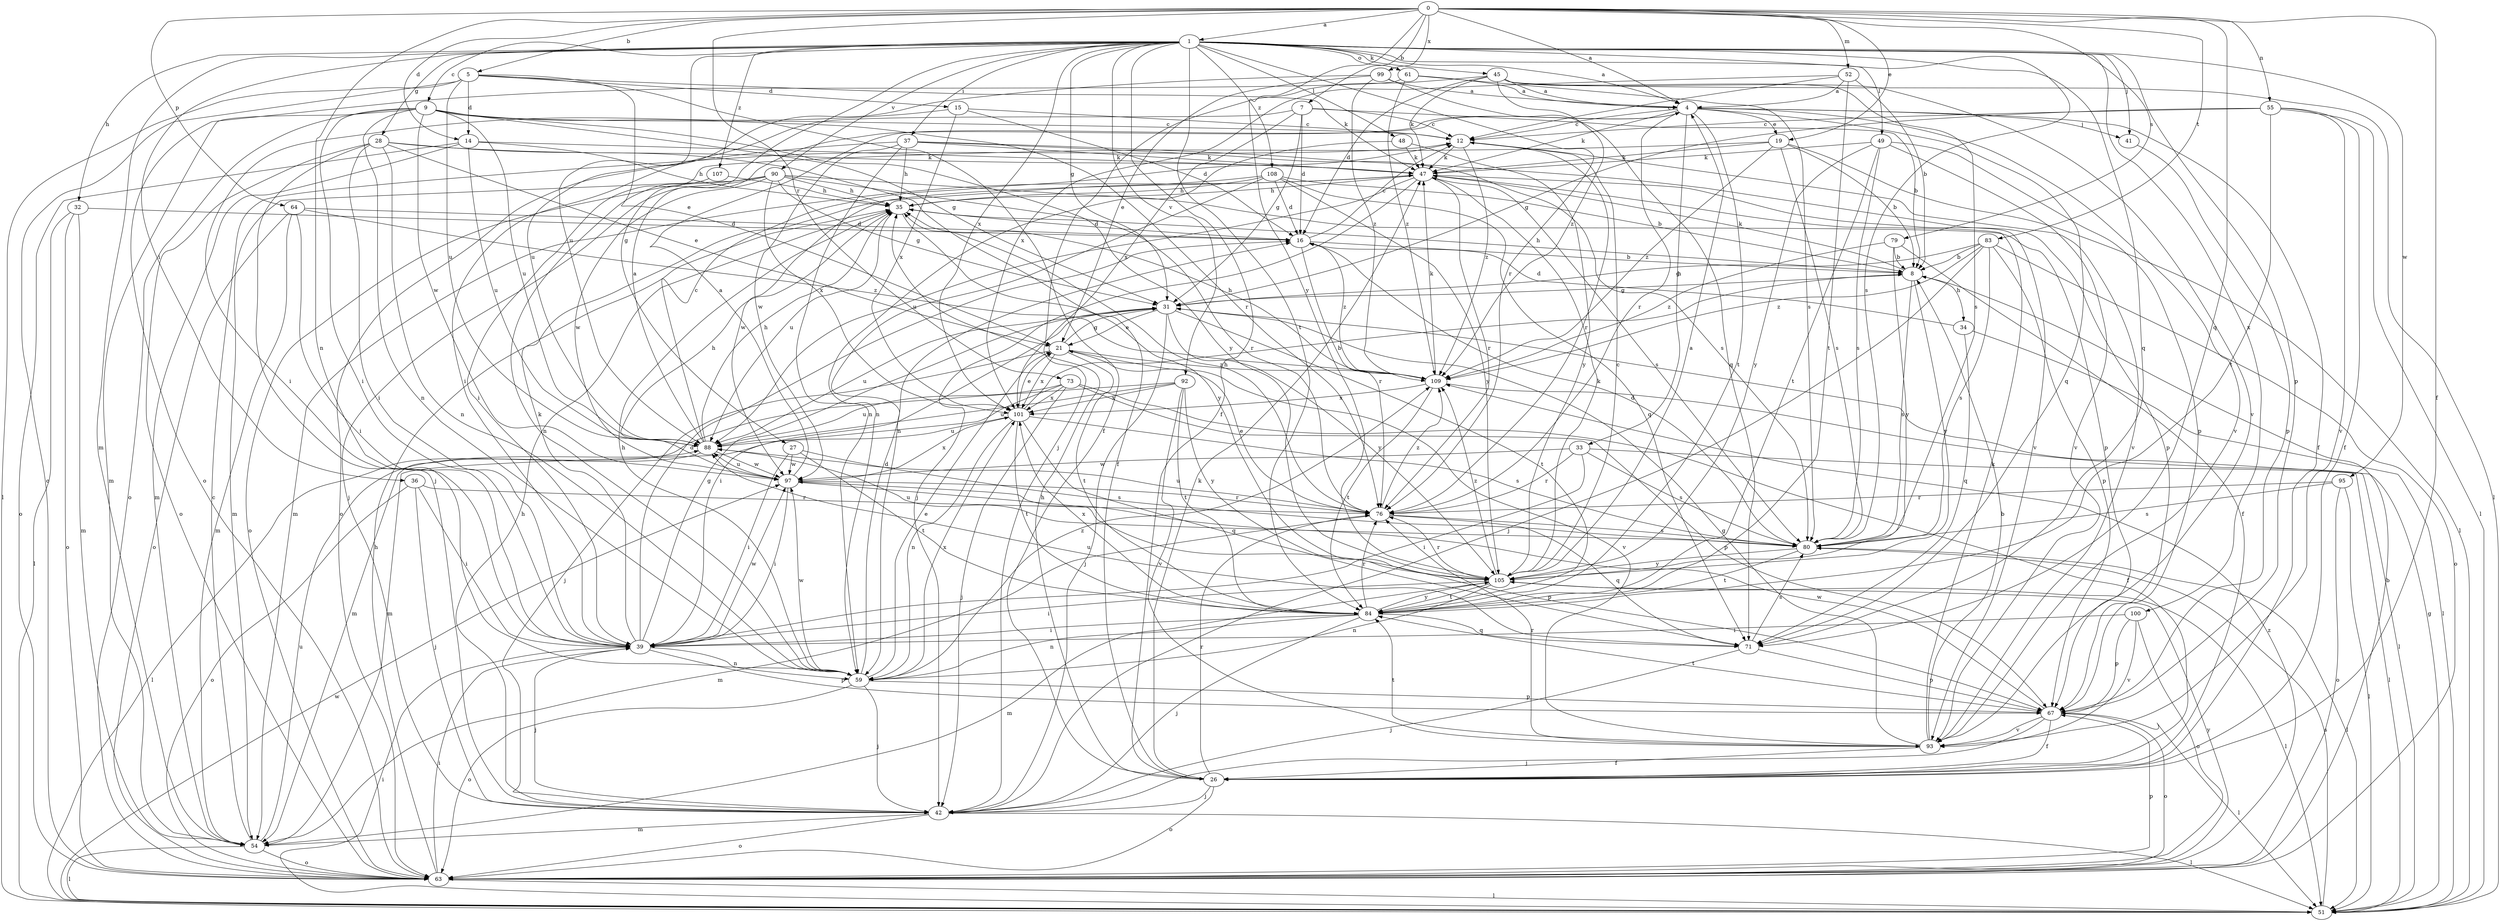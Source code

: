 strict digraph  {
0;
1;
4;
5;
7;
8;
9;
12;
14;
15;
16;
19;
21;
26;
27;
28;
31;
32;
33;
34;
35;
36;
37;
39;
41;
42;
45;
47;
48;
49;
51;
52;
54;
55;
59;
61;
63;
64;
67;
71;
73;
76;
79;
80;
83;
84;
88;
90;
92;
93;
95;
97;
99;
100;
101;
105;
107;
108;
109;
0 -> 1  [label=a];
0 -> 4  [label=a];
0 -> 5  [label=b];
0 -> 7  [label=b];
0 -> 14  [label=d];
0 -> 19  [label=e];
0 -> 26  [label=f];
0 -> 52  [label=m];
0 -> 55  [label=n];
0 -> 59  [label=n];
0 -> 64  [label=p];
0 -> 71  [label=q];
0 -> 73  [label=r];
0 -> 79  [label=s];
0 -> 83  [label=t];
0 -> 99  [label=x];
0 -> 105  [label=y];
1 -> 4  [label=a];
1 -> 9  [label=c];
1 -> 26  [label=f];
1 -> 27  [label=g];
1 -> 28  [label=g];
1 -> 31  [label=g];
1 -> 32  [label=h];
1 -> 36  [label=i];
1 -> 37  [label=i];
1 -> 41  [label=j];
1 -> 45  [label=k];
1 -> 48  [label=l];
1 -> 49  [label=l];
1 -> 54  [label=m];
1 -> 61  [label=o];
1 -> 67  [label=p];
1 -> 71  [label=q];
1 -> 76  [label=r];
1 -> 80  [label=s];
1 -> 84  [label=t];
1 -> 88  [label=u];
1 -> 90  [label=v];
1 -> 92  [label=v];
1 -> 95  [label=w];
1 -> 100  [label=x];
1 -> 101  [label=x];
1 -> 107  [label=z];
1 -> 108  [label=z];
4 -> 12  [label=c];
4 -> 19  [label=e];
4 -> 26  [label=f];
4 -> 33  [label=h];
4 -> 41  [label=j];
4 -> 47  [label=k];
4 -> 71  [label=q];
4 -> 76  [label=r];
4 -> 84  [label=t];
4 -> 93  [label=v];
5 -> 14  [label=d];
5 -> 15  [label=d];
5 -> 21  [label=e];
5 -> 26  [label=f];
5 -> 47  [label=k];
5 -> 51  [label=l];
5 -> 63  [label=o];
5 -> 88  [label=u];
7 -> 8  [label=b];
7 -> 12  [label=c];
7 -> 16  [label=d];
7 -> 31  [label=g];
7 -> 39  [label=i];
7 -> 101  [label=x];
8 -> 31  [label=g];
8 -> 34  [label=h];
8 -> 35  [label=h];
8 -> 47  [label=k];
8 -> 80  [label=s];
8 -> 105  [label=y];
9 -> 12  [label=c];
9 -> 31  [label=g];
9 -> 39  [label=i];
9 -> 54  [label=m];
9 -> 59  [label=n];
9 -> 63  [label=o];
9 -> 76  [label=r];
9 -> 88  [label=u];
9 -> 97  [label=w];
9 -> 105  [label=y];
12 -> 47  [label=k];
12 -> 76  [label=r];
12 -> 93  [label=v];
12 -> 109  [label=z];
14 -> 35  [label=h];
14 -> 47  [label=k];
14 -> 54  [label=m];
14 -> 63  [label=o];
14 -> 88  [label=u];
15 -> 12  [label=c];
15 -> 16  [label=d];
15 -> 39  [label=i];
15 -> 101  [label=x];
16 -> 8  [label=b];
16 -> 12  [label=c];
16 -> 76  [label=r];
16 -> 109  [label=z];
19 -> 8  [label=b];
19 -> 39  [label=i];
19 -> 47  [label=k];
19 -> 51  [label=l];
19 -> 80  [label=s];
19 -> 109  [label=z];
21 -> 31  [label=g];
21 -> 42  [label=j];
21 -> 84  [label=t];
21 -> 93  [label=v];
21 -> 101  [label=x];
21 -> 109  [label=z];
26 -> 35  [label=h];
26 -> 42  [label=j];
26 -> 47  [label=k];
26 -> 63  [label=o];
26 -> 76  [label=r];
27 -> 39  [label=i];
27 -> 80  [label=s];
27 -> 84  [label=t];
27 -> 97  [label=w];
28 -> 21  [label=e];
28 -> 26  [label=f];
28 -> 39  [label=i];
28 -> 42  [label=j];
28 -> 47  [label=k];
28 -> 59  [label=n];
28 -> 63  [label=o];
31 -> 21  [label=e];
31 -> 39  [label=i];
31 -> 42  [label=j];
31 -> 84  [label=t];
31 -> 88  [label=u];
31 -> 105  [label=y];
32 -> 16  [label=d];
32 -> 51  [label=l];
32 -> 54  [label=m];
32 -> 63  [label=o];
33 -> 39  [label=i];
33 -> 51  [label=l];
33 -> 76  [label=r];
33 -> 80  [label=s];
33 -> 97  [label=w];
34 -> 16  [label=d];
34 -> 51  [label=l];
34 -> 71  [label=q];
35 -> 16  [label=d];
35 -> 88  [label=u];
35 -> 105  [label=y];
36 -> 39  [label=i];
36 -> 42  [label=j];
36 -> 63  [label=o];
36 -> 76  [label=r];
37 -> 35  [label=h];
37 -> 47  [label=k];
37 -> 59  [label=n];
37 -> 63  [label=o];
37 -> 80  [label=s];
37 -> 93  [label=v];
37 -> 97  [label=w];
39 -> 16  [label=d];
39 -> 31  [label=g];
39 -> 42  [label=j];
39 -> 47  [label=k];
39 -> 59  [label=n];
39 -> 67  [label=p];
39 -> 97  [label=w];
41 -> 67  [label=p];
42 -> 35  [label=h];
42 -> 51  [label=l];
42 -> 54  [label=m];
42 -> 63  [label=o];
45 -> 4  [label=a];
45 -> 16  [label=d];
45 -> 42  [label=j];
45 -> 47  [label=k];
45 -> 51  [label=l];
45 -> 80  [label=s];
45 -> 93  [label=v];
45 -> 109  [label=z];
47 -> 35  [label=h];
47 -> 42  [label=j];
47 -> 54  [label=m];
47 -> 67  [label=p];
47 -> 76  [label=r];
47 -> 80  [label=s];
47 -> 88  [label=u];
48 -> 47  [label=k];
48 -> 59  [label=n];
48 -> 105  [label=y];
49 -> 47  [label=k];
49 -> 67  [label=p];
49 -> 80  [label=s];
49 -> 84  [label=t];
49 -> 93  [label=v];
49 -> 105  [label=y];
51 -> 31  [label=g];
51 -> 39  [label=i];
51 -> 80  [label=s];
51 -> 97  [label=w];
52 -> 4  [label=a];
52 -> 8  [label=b];
52 -> 12  [label=c];
52 -> 84  [label=t];
52 -> 101  [label=x];
54 -> 12  [label=c];
54 -> 51  [label=l];
54 -> 63  [label=o];
54 -> 88  [label=u];
55 -> 12  [label=c];
55 -> 26  [label=f];
55 -> 31  [label=g];
55 -> 51  [label=l];
55 -> 84  [label=t];
55 -> 93  [label=v];
59 -> 16  [label=d];
59 -> 21  [label=e];
59 -> 35  [label=h];
59 -> 42  [label=j];
59 -> 63  [label=o];
59 -> 67  [label=p];
59 -> 97  [label=w];
59 -> 101  [label=x];
59 -> 109  [label=z];
61 -> 4  [label=a];
61 -> 63  [label=o];
61 -> 80  [label=s];
61 -> 109  [label=z];
63 -> 8  [label=b];
63 -> 35  [label=h];
63 -> 39  [label=i];
63 -> 51  [label=l];
63 -> 67  [label=p];
63 -> 105  [label=y];
63 -> 109  [label=z];
64 -> 16  [label=d];
64 -> 39  [label=i];
64 -> 54  [label=m];
64 -> 63  [label=o];
64 -> 109  [label=z];
67 -> 26  [label=f];
67 -> 42  [label=j];
67 -> 51  [label=l];
67 -> 63  [label=o];
67 -> 84  [label=t];
67 -> 93  [label=v];
67 -> 97  [label=w];
71 -> 42  [label=j];
71 -> 67  [label=p];
71 -> 80  [label=s];
71 -> 88  [label=u];
73 -> 26  [label=f];
73 -> 42  [label=j];
73 -> 54  [label=m];
73 -> 67  [label=p];
73 -> 88  [label=u];
73 -> 101  [label=x];
76 -> 21  [label=e];
76 -> 35  [label=h];
76 -> 54  [label=m];
76 -> 71  [label=q];
76 -> 80  [label=s];
76 -> 88  [label=u];
76 -> 109  [label=z];
79 -> 8  [label=b];
79 -> 26  [label=f];
79 -> 105  [label=y];
79 -> 109  [label=z];
80 -> 16  [label=d];
80 -> 51  [label=l];
80 -> 84  [label=t];
80 -> 88  [label=u];
80 -> 105  [label=y];
83 -> 8  [label=b];
83 -> 31  [label=g];
83 -> 42  [label=j];
83 -> 63  [label=o];
83 -> 67  [label=p];
83 -> 80  [label=s];
83 -> 109  [label=z];
84 -> 39  [label=i];
84 -> 42  [label=j];
84 -> 59  [label=n];
84 -> 71  [label=q];
84 -> 76  [label=r];
84 -> 101  [label=x];
84 -> 105  [label=y];
88 -> 4  [label=a];
88 -> 12  [label=c];
88 -> 35  [label=h];
88 -> 51  [label=l];
88 -> 97  [label=w];
90 -> 31  [label=g];
90 -> 35  [label=h];
90 -> 42  [label=j];
90 -> 54  [label=m];
90 -> 63  [label=o];
90 -> 67  [label=p];
90 -> 76  [label=r];
90 -> 97  [label=w];
90 -> 101  [label=x];
92 -> 54  [label=m];
92 -> 84  [label=t];
92 -> 88  [label=u];
92 -> 93  [label=v];
92 -> 101  [label=x];
92 -> 105  [label=y];
93 -> 8  [label=b];
93 -> 26  [label=f];
93 -> 31  [label=g];
93 -> 47  [label=k];
93 -> 76  [label=r];
93 -> 84  [label=t];
95 -> 51  [label=l];
95 -> 63  [label=o];
95 -> 76  [label=r];
95 -> 80  [label=s];
97 -> 4  [label=a];
97 -> 35  [label=h];
97 -> 39  [label=i];
97 -> 67  [label=p];
97 -> 76  [label=r];
97 -> 88  [label=u];
97 -> 101  [label=x];
99 -> 4  [label=a];
99 -> 21  [label=e];
99 -> 71  [label=q];
99 -> 88  [label=u];
99 -> 109  [label=z];
100 -> 39  [label=i];
100 -> 63  [label=o];
100 -> 67  [label=p];
100 -> 93  [label=v];
101 -> 8  [label=b];
101 -> 21  [label=e];
101 -> 59  [label=n];
101 -> 71  [label=q];
101 -> 80  [label=s];
101 -> 84  [label=t];
101 -> 88  [label=u];
105 -> 4  [label=a];
105 -> 12  [label=c];
105 -> 39  [label=i];
105 -> 47  [label=k];
105 -> 51  [label=l];
105 -> 54  [label=m];
105 -> 59  [label=n];
105 -> 76  [label=r];
105 -> 84  [label=t];
105 -> 109  [label=z];
107 -> 35  [label=h];
107 -> 59  [label=n];
108 -> 8  [label=b];
108 -> 16  [label=d];
108 -> 35  [label=h];
108 -> 59  [label=n];
108 -> 71  [label=q];
108 -> 97  [label=w];
108 -> 105  [label=y];
109 -> 35  [label=h];
109 -> 47  [label=k];
109 -> 51  [label=l];
109 -> 84  [label=t];
109 -> 101  [label=x];
}
